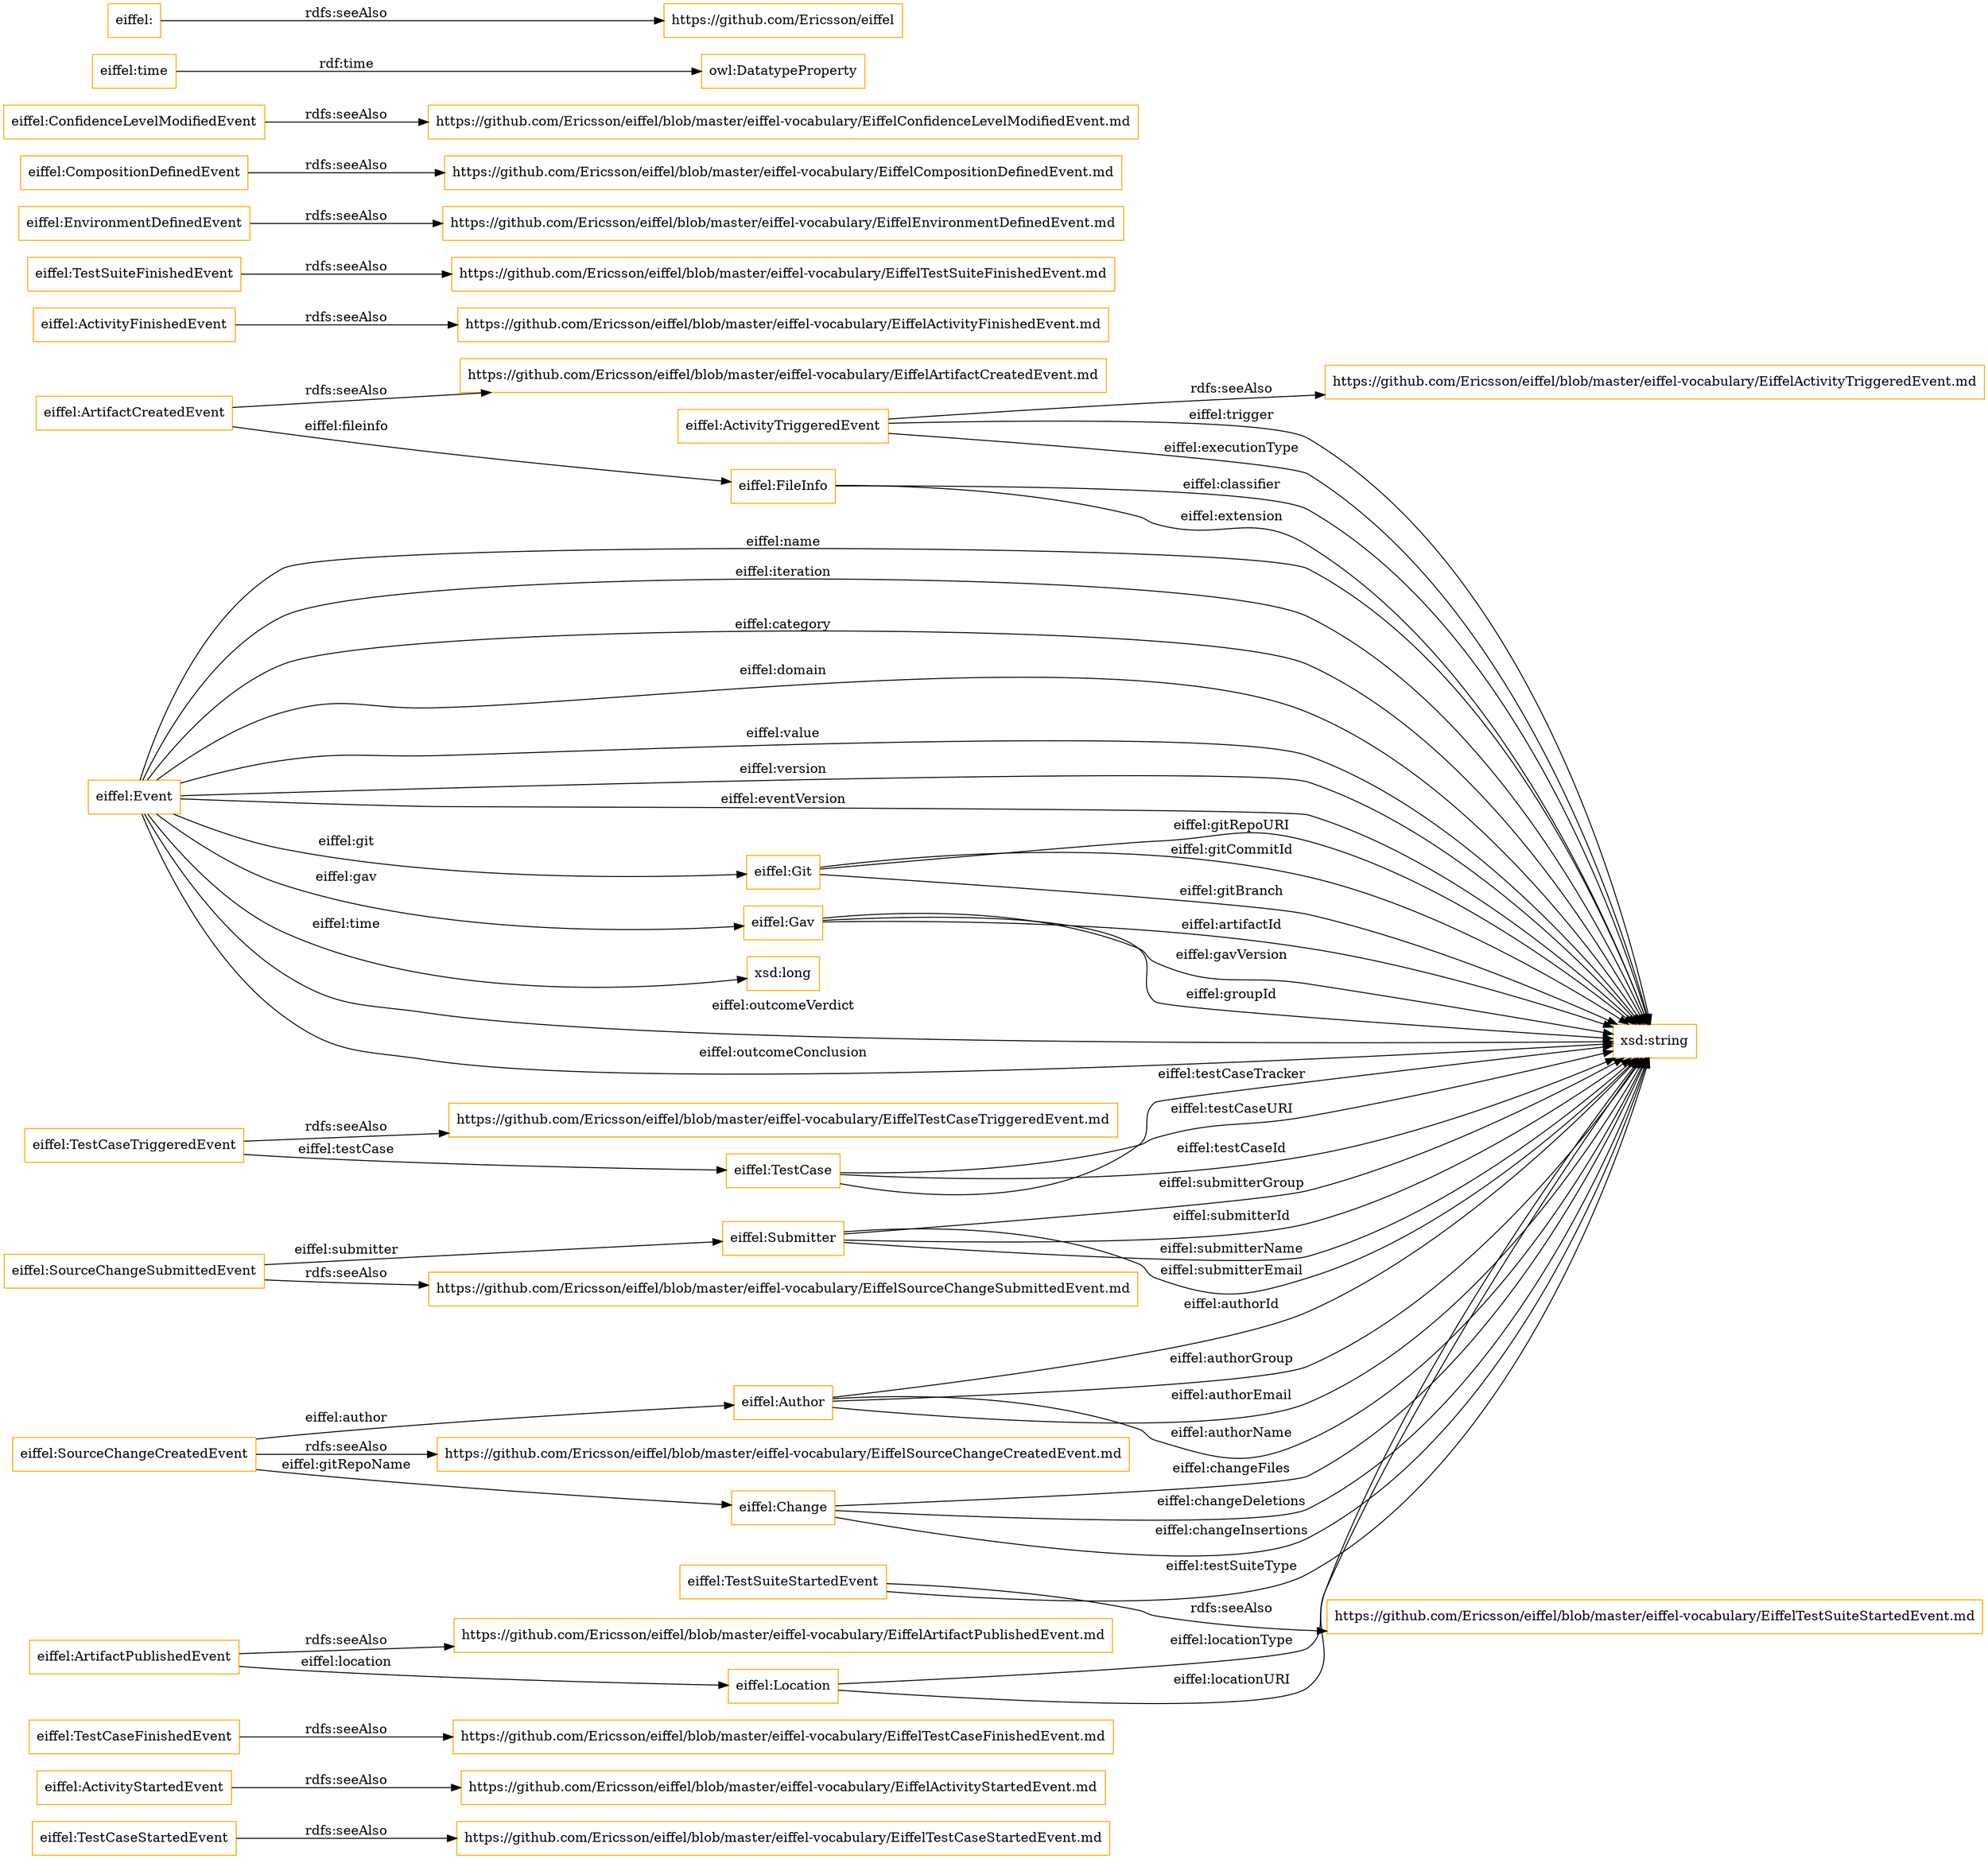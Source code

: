 digraph ar2dtool_diagram { 
rankdir=LR;
size="1501"
node [shape = rectangle, color="orange"]; "eiffel:TestCaseStartedEvent" "eiffel:ActivityStartedEvent" "eiffel:TestCaseFinishedEvent" "eiffel:FileInfo" "eiffel:ActivityFinishedEvent" "eiffel:TestCaseTriggeredEvent" "eiffel:ActivityTriggeredEvent" "eiffel:SourceChangeSubmittedEvent" "eiffel:ArtifactPublishedEvent" "eiffel:TestSuiteFinishedEvent" "eiffel:ArtifactCreatedEvent" "eiffel:Event" "eiffel:Git" "eiffel:Gav" "eiffel:TestCase" "eiffel:SourceChangeCreatedEvent" "eiffel:EnvironmentDefinedEvent" "eiffel:Change" "eiffel:Author" "eiffel:CompositionDefinedEvent" "eiffel:Location" "eiffel:Submitter" "eiffel:ConfidenceLevelModifiedEvent" "eiffel:TestSuiteStartedEvent" ; /*classes style*/
	"eiffel:ArtifactPublishedEvent" -> "https://github.com/Ericsson/eiffel/blob/master/eiffel-vocabulary/EiffelArtifactPublishedEvent.md" [ label = "rdfs:seeAlso" ];
	"eiffel:TestCaseStartedEvent" -> "https://github.com/Ericsson/eiffel/blob/master/eiffel-vocabulary/EiffelTestCaseStartedEvent.md" [ label = "rdfs:seeAlso" ];
	"eiffel:time" -> "owl:DatatypeProperty" [ label = "rdf:time" ];
	"eiffel:ActivityTriggeredEvent" -> "https://github.com/Ericsson/eiffel/blob/master/eiffel-vocabulary/EiffelActivityTriggeredEvent.md" [ label = "rdfs:seeAlso" ];
	"eiffel:ActivityFinishedEvent" -> "https://github.com/Ericsson/eiffel/blob/master/eiffel-vocabulary/EiffelActivityFinishedEvent.md" [ label = "rdfs:seeAlso" ];
	"eiffel:SourceChangeSubmittedEvent" -> "https://github.com/Ericsson/eiffel/blob/master/eiffel-vocabulary/EiffelSourceChangeSubmittedEvent.md" [ label = "rdfs:seeAlso" ];
	"eiffel:TestCaseFinishedEvent" -> "https://github.com/Ericsson/eiffel/blob/master/eiffel-vocabulary/EiffelTestCaseFinishedEvent.md" [ label = "rdfs:seeAlso" ];
	"eiffel:EnvironmentDefinedEvent" -> "https://github.com/Ericsson/eiffel/blob/master/eiffel-vocabulary/EiffelEnvironmentDefinedEvent.md" [ label = "rdfs:seeAlso" ];
	"eiffel:TestCaseTriggeredEvent" -> "https://github.com/Ericsson/eiffel/blob/master/eiffel-vocabulary/EiffelTestCaseTriggeredEvent.md" [ label = "rdfs:seeAlso" ];
	"eiffel:SourceChangeCreatedEvent" -> "https://github.com/Ericsson/eiffel/blob/master/eiffel-vocabulary/EiffelSourceChangeCreatedEvent.md" [ label = "rdfs:seeAlso" ];
	"eiffel:TestSuiteStartedEvent" -> "https://github.com/Ericsson/eiffel/blob/master/eiffel-vocabulary/EiffelTestSuiteStartedEvent.md" [ label = "rdfs:seeAlso" ];
	"eiffel:" -> "https://github.com/Ericsson/eiffel" [ label = "rdfs:seeAlso" ];
	"eiffel:ConfidenceLevelModifiedEvent" -> "https://github.com/Ericsson/eiffel/blob/master/eiffel-vocabulary/EiffelConfidenceLevelModifiedEvent.md" [ label = "rdfs:seeAlso" ];
	"eiffel:ArtifactCreatedEvent" -> "https://github.com/Ericsson/eiffel/blob/master/eiffel-vocabulary/EiffelArtifactCreatedEvent.md" [ label = "rdfs:seeAlso" ];
	"eiffel:CompositionDefinedEvent" -> "https://github.com/Ericsson/eiffel/blob/master/eiffel-vocabulary/EiffelCompositionDefinedEvent.md" [ label = "rdfs:seeAlso" ];
	"eiffel:TestSuiteFinishedEvent" -> "https://github.com/Ericsson/eiffel/blob/master/eiffel-vocabulary/EiffelTestSuiteFinishedEvent.md" [ label = "rdfs:seeAlso" ];
	"eiffel:ActivityStartedEvent" -> "https://github.com/Ericsson/eiffel/blob/master/eiffel-vocabulary/EiffelActivityStartedEvent.md" [ label = "rdfs:seeAlso" ];
	"eiffel:Git" -> "xsd:string" [ label = "eiffel:gitCommitId" ];
	"eiffel:Event" -> "xsd:string" [ label = "eiffel:outcomeVerdict" ];
	"eiffel:TestSuiteStartedEvent" -> "xsd:string" [ label = "eiffel:testSuiteType" ];
	"eiffel:Git" -> "xsd:string" [ label = "eiffel:gitBranch" ];
	"eiffel:ActivityTriggeredEvent" -> "xsd:string" [ label = "eiffel:executionType" ];
	"eiffel:Author" -> "xsd:string" [ label = "eiffel:authorGroup" ];
	"eiffel:Location" -> "xsd:string" [ label = "eiffel:locationURI" ];
	"eiffel:Change" -> "xsd:string" [ label = "eiffel:changeDeletions" ];
	"eiffel:Gav" -> "xsd:string" [ label = "eiffel:gavVersion" ];
	"eiffel:SourceChangeCreatedEvent" -> "eiffel:Change" [ label = "eiffel:gitRepoName" ];
	"eiffel:Event" -> "xsd:string" [ label = "eiffel:outcomeConclusion" ];
	"eiffel:Event" -> "xsd:string" [ label = "eiffel:name" ];
	"eiffel:SourceChangeSubmittedEvent" -> "eiffel:Submitter" [ label = "eiffel:submitter" ];
	"eiffel:Git" -> "xsd:string" [ label = "eiffel:gitRepoURI" ];
	"eiffel:TestCaseTriggeredEvent" -> "eiffel:TestCase" [ label = "eiffel:testCase" ];
	"eiffel:TestCase" -> "xsd:string" [ label = "eiffel:testCaseURI" ];
	"eiffel:Event" -> "xsd:string" [ label = "eiffel:iteration" ];
	"eiffel:Event" -> "xsd:string" [ label = "eiffel:category" ];
	"eiffel:Submitter" -> "xsd:string" [ label = "eiffel:submitterId" ];
	"eiffel:Author" -> "xsd:string" [ label = "eiffel:authorEmail" ];
	"eiffel:Gav" -> "xsd:string" [ label = "eiffel:groupId" ];
	"eiffel:SourceChangeCreatedEvent" -> "eiffel:Author" [ label = "eiffel:author" ];
	"eiffel:ArtifactPublishedEvent" -> "eiffel:Location" [ label = "eiffel:location" ];
	"eiffel:Author" -> "xsd:string" [ label = "eiffel:authorName" ];
	"eiffel:Event" -> "xsd:string" [ label = "eiffel:domain" ];
	"eiffel:Change" -> "xsd:string" [ label = "eiffel:changeInsertions" ];
	"eiffel:Location" -> "xsd:string" [ label = "eiffel:locationType" ];
	"eiffel:Change" -> "xsd:string" [ label = "eiffel:changeFiles" ];
	"eiffel:Event" -> "eiffel:Gav" [ label = "eiffel:gav" ];
	"eiffel:TestCase" -> "xsd:string" [ label = "eiffel:testCaseId" ];
	"eiffel:Gav" -> "xsd:string" [ label = "eiffel:artifactId" ];
	"eiffel:ArtifactCreatedEvent" -> "eiffel:FileInfo" [ label = "eiffel:fileinfo" ];
	"eiffel:Event" -> "xsd:long" [ label = "eiffel:time" ];
	"eiffel:ActivityTriggeredEvent" -> "xsd:string" [ label = "eiffel:trigger" ];
	"eiffel:Submitter" -> "xsd:string" [ label = "eiffel:submitterName" ];
	"eiffel:Event" -> "xsd:string" [ label = "eiffel:value" ];
	"eiffel:TestCase" -> "xsd:string" [ label = "eiffel:testCaseTracker" ];
	"eiffel:Event" -> "xsd:string" [ label = "eiffel:version" ];
	"eiffel:Event" -> "eiffel:Git" [ label = "eiffel:git" ];
	"eiffel:Submitter" -> "xsd:string" [ label = "eiffel:submitterEmail" ];
	"eiffel:Author" -> "xsd:string" [ label = "eiffel:authorId" ];
	"eiffel:Submitter" -> "xsd:string" [ label = "eiffel:submitterGroup" ];
	"eiffel:FileInfo" -> "xsd:string" [ label = "eiffel:extension" ];
	"eiffel:Event" -> "xsd:string" [ label = "eiffel:eventVersion" ];
	"eiffel:FileInfo" -> "xsd:string" [ label = "eiffel:classifier" ];

}
